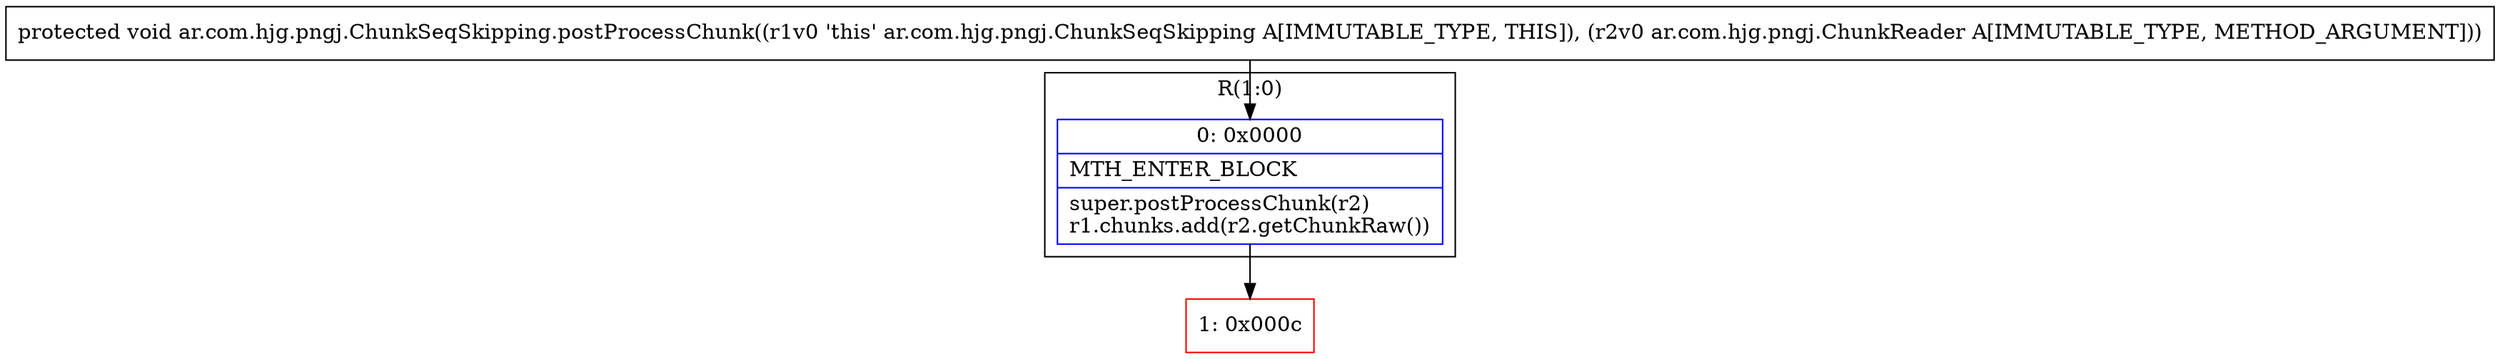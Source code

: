 digraph "CFG forar.com.hjg.pngj.ChunkSeqSkipping.postProcessChunk(Lar\/com\/hjg\/pngj\/ChunkReader;)V" {
subgraph cluster_Region_1586835942 {
label = "R(1:0)";
node [shape=record,color=blue];
Node_0 [shape=record,label="{0\:\ 0x0000|MTH_ENTER_BLOCK\l|super.postProcessChunk(r2)\lr1.chunks.add(r2.getChunkRaw())\l}"];
}
Node_1 [shape=record,color=red,label="{1\:\ 0x000c}"];
MethodNode[shape=record,label="{protected void ar.com.hjg.pngj.ChunkSeqSkipping.postProcessChunk((r1v0 'this' ar.com.hjg.pngj.ChunkSeqSkipping A[IMMUTABLE_TYPE, THIS]), (r2v0 ar.com.hjg.pngj.ChunkReader A[IMMUTABLE_TYPE, METHOD_ARGUMENT])) }"];
MethodNode -> Node_0;
Node_0 -> Node_1;
}

